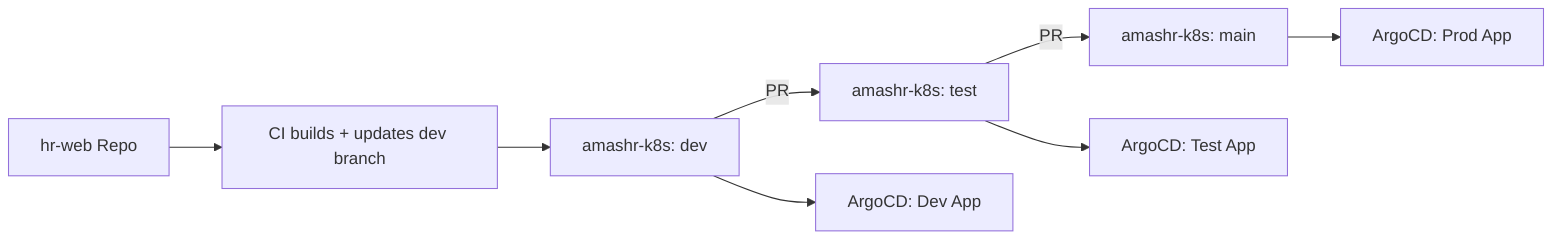 flowchart LR
  AppRepo["hr-web Repo"]
  CI["CI builds + updates dev branch"]
  DevBranch["amashr-k8s: dev"]
  TestBranch["amashr-k8s: test"]
  MainBranch["amashr-k8s: main"]
  ArgoDev["ArgoCD: Dev App"]
  ArgoTest["ArgoCD: Test App"]
  ArgoProd["ArgoCD: Prod App"]

  AppRepo --> CI --> DevBranch --> ArgoDev
  DevBranch -->|PR| TestBranch --> ArgoTest
  TestBranch -->|PR| MainBranch --> ArgoProd